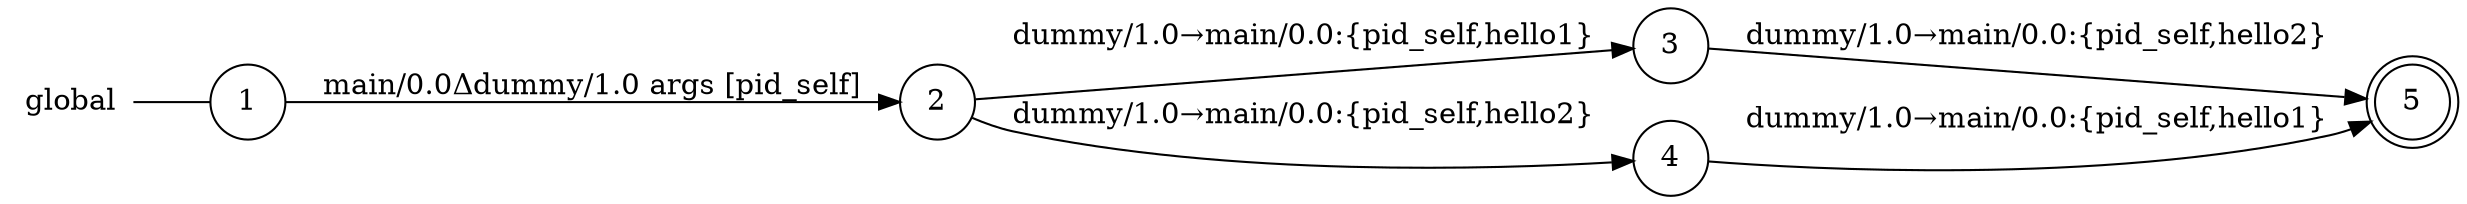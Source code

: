digraph global {
	rankdir="LR";
	n_0 [label="global", shape="plaintext"];
	n_1 [id="1", shape=circle, label="1"];
	n_0 -> n_1 [arrowhead=none];
	n_2 [id="4", shape=doublecircle, label="5"];
	n_3 [id="3", shape=circle, label="3"];
	n_4 [id="2", shape=circle, label="2"];
	n_5 [id="5", shape=circle, label="4"];

	n_4 -> n_5 [id="[$e|2]", label="dummy/1.0→main/0.0:{pid_self,hello2}"];
	n_3 -> n_2 [id="[$e|3]", label="dummy/1.0→main/0.0:{pid_self,hello2}"];
	n_1 -> n_4 [id="[$e|0]", label="main/0.0Δdummy/1.0 args [pid_self]"];
	n_5 -> n_2 [id="[$e|4]", label="dummy/1.0→main/0.0:{pid_self,hello1}"];
	n_4 -> n_3 [id="[$e|1]", label="dummy/1.0→main/0.0:{pid_self,hello1}"];
}
